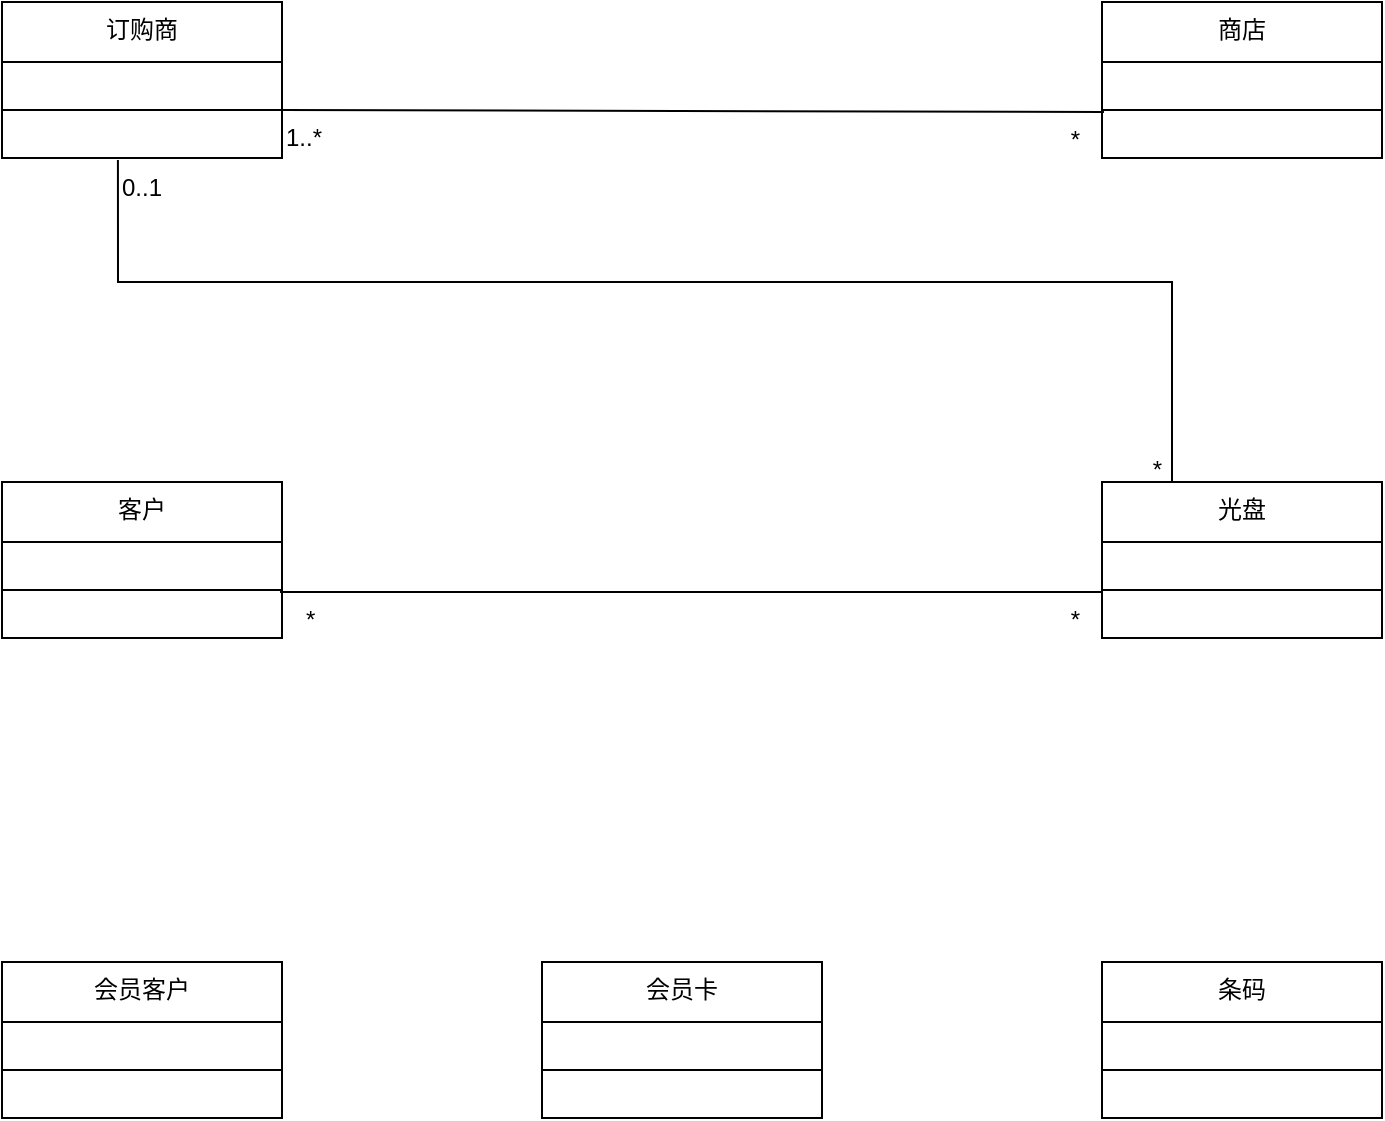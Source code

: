 <mxfile version="28.2.5">
  <diagram name="第 1 页" id="ke_pS9Q1aL-D20hLVY9y">
    <mxGraphModel dx="826" dy="784" grid="1" gridSize="10" guides="1" tooltips="1" connect="1" arrows="1" fold="1" page="1" pageScale="1" pageWidth="1200" pageHeight="1600" math="0" shadow="0">
      <root>
        <mxCell id="0" />
        <mxCell id="1" parent="0" />
        <mxCell id="IEos8tZ_cyTex-AkY5F_-1" value="订购商" style="swimlane;fontStyle=0;align=center;verticalAlign=top;childLayout=stackLayout;horizontal=1;startSize=30;horizontalStack=0;resizeParent=1;resizeParentMax=0;resizeLast=0;collapsible=0;marginBottom=0;html=1;whiteSpace=wrap;" vertex="1" parent="1">
          <mxGeometry x="260" y="320" width="140" height="78" as="geometry" />
        </mxCell>
        <mxCell id="IEos8tZ_cyTex-AkY5F_-3" value="&amp;nbsp;" style="text;html=1;strokeColor=none;fillColor=none;align=left;verticalAlign=middle;spacingLeft=4;spacingRight=4;overflow=hidden;rotatable=0;points=[[0,0.5],[1,0.5]];portConstraint=eastwest;whiteSpace=wrap;" vertex="1" parent="IEos8tZ_cyTex-AkY5F_-1">
          <mxGeometry y="30" width="140" height="20" as="geometry" />
        </mxCell>
        <mxCell id="IEos8tZ_cyTex-AkY5F_-6" value="" style="line;strokeWidth=1;fillColor=none;align=left;verticalAlign=middle;spacingTop=-1;spacingLeft=3;spacingRight=3;rotatable=0;labelPosition=right;points=[];portConstraint=eastwest;" vertex="1" parent="IEos8tZ_cyTex-AkY5F_-1">
          <mxGeometry y="50" width="140" height="8" as="geometry" />
        </mxCell>
        <mxCell id="IEos8tZ_cyTex-AkY5F_-8" value="&amp;nbsp;" style="text;html=1;strokeColor=none;fillColor=none;align=left;verticalAlign=middle;spacingLeft=4;spacingRight=4;overflow=hidden;rotatable=0;points=[[0,0.5],[1,0.5]];portConstraint=eastwest;whiteSpace=wrap;" vertex="1" parent="IEos8tZ_cyTex-AkY5F_-1">
          <mxGeometry y="58" width="140" height="20" as="geometry" />
        </mxCell>
        <mxCell id="IEos8tZ_cyTex-AkY5F_-9" value="商店" style="swimlane;fontStyle=0;align=center;verticalAlign=top;childLayout=stackLayout;horizontal=1;startSize=30;horizontalStack=0;resizeParent=1;resizeParentMax=0;resizeLast=0;collapsible=0;marginBottom=0;html=1;whiteSpace=wrap;" vertex="1" parent="1">
          <mxGeometry x="810" y="320" width="140" height="78" as="geometry" />
        </mxCell>
        <mxCell id="IEos8tZ_cyTex-AkY5F_-10" value="&amp;nbsp;" style="text;html=1;strokeColor=none;fillColor=none;align=left;verticalAlign=middle;spacingLeft=4;spacingRight=4;overflow=hidden;rotatable=0;points=[[0,0.5],[1,0.5]];portConstraint=eastwest;whiteSpace=wrap;" vertex="1" parent="IEos8tZ_cyTex-AkY5F_-9">
          <mxGeometry y="30" width="140" height="20" as="geometry" />
        </mxCell>
        <mxCell id="IEos8tZ_cyTex-AkY5F_-11" value="" style="line;strokeWidth=1;fillColor=none;align=left;verticalAlign=middle;spacingTop=-1;spacingLeft=3;spacingRight=3;rotatable=0;labelPosition=right;points=[];portConstraint=eastwest;" vertex="1" parent="IEos8tZ_cyTex-AkY5F_-9">
          <mxGeometry y="50" width="140" height="8" as="geometry" />
        </mxCell>
        <mxCell id="IEos8tZ_cyTex-AkY5F_-12" value="&amp;nbsp;" style="text;html=1;strokeColor=none;fillColor=none;align=left;verticalAlign=middle;spacingLeft=4;spacingRight=4;overflow=hidden;rotatable=0;points=[[0,0.5],[1,0.5]];portConstraint=eastwest;whiteSpace=wrap;" vertex="1" parent="IEos8tZ_cyTex-AkY5F_-9">
          <mxGeometry y="58" width="140" height="20" as="geometry" />
        </mxCell>
        <mxCell id="IEos8tZ_cyTex-AkY5F_-13" value="客户" style="swimlane;fontStyle=0;align=center;verticalAlign=top;childLayout=stackLayout;horizontal=1;startSize=30;horizontalStack=0;resizeParent=1;resizeParentMax=0;resizeLast=0;collapsible=0;marginBottom=0;html=1;whiteSpace=wrap;" vertex="1" parent="1">
          <mxGeometry x="260" y="560" width="140" height="78" as="geometry" />
        </mxCell>
        <mxCell id="IEos8tZ_cyTex-AkY5F_-14" value="&amp;nbsp;" style="text;html=1;strokeColor=none;fillColor=none;align=left;verticalAlign=middle;spacingLeft=4;spacingRight=4;overflow=hidden;rotatable=0;points=[[0,0.5],[1,0.5]];portConstraint=eastwest;whiteSpace=wrap;" vertex="1" parent="IEos8tZ_cyTex-AkY5F_-13">
          <mxGeometry y="30" width="140" height="20" as="geometry" />
        </mxCell>
        <mxCell id="IEos8tZ_cyTex-AkY5F_-15" value="" style="line;strokeWidth=1;fillColor=none;align=left;verticalAlign=middle;spacingTop=-1;spacingLeft=3;spacingRight=3;rotatable=0;labelPosition=right;points=[];portConstraint=eastwest;" vertex="1" parent="IEos8tZ_cyTex-AkY5F_-13">
          <mxGeometry y="50" width="140" height="8" as="geometry" />
        </mxCell>
        <mxCell id="IEos8tZ_cyTex-AkY5F_-16" value="&amp;nbsp;" style="text;html=1;strokeColor=none;fillColor=none;align=left;verticalAlign=middle;spacingLeft=4;spacingRight=4;overflow=hidden;rotatable=0;points=[[0,0.5],[1,0.5]];portConstraint=eastwest;whiteSpace=wrap;" vertex="1" parent="IEos8tZ_cyTex-AkY5F_-13">
          <mxGeometry y="58" width="140" height="20" as="geometry" />
        </mxCell>
        <mxCell id="IEos8tZ_cyTex-AkY5F_-17" value="光盘" style="swimlane;fontStyle=0;align=center;verticalAlign=top;childLayout=stackLayout;horizontal=1;startSize=30;horizontalStack=0;resizeParent=1;resizeParentMax=0;resizeLast=0;collapsible=0;marginBottom=0;html=1;whiteSpace=wrap;" vertex="1" parent="1">
          <mxGeometry x="810" y="560" width="140" height="78" as="geometry" />
        </mxCell>
        <mxCell id="IEos8tZ_cyTex-AkY5F_-18" value="&amp;nbsp;" style="text;html=1;strokeColor=none;fillColor=none;align=left;verticalAlign=middle;spacingLeft=4;spacingRight=4;overflow=hidden;rotatable=0;points=[[0,0.5],[1,0.5]];portConstraint=eastwest;whiteSpace=wrap;" vertex="1" parent="IEos8tZ_cyTex-AkY5F_-17">
          <mxGeometry y="30" width="140" height="20" as="geometry" />
        </mxCell>
        <mxCell id="IEos8tZ_cyTex-AkY5F_-19" value="" style="line;strokeWidth=1;fillColor=none;align=left;verticalAlign=middle;spacingTop=-1;spacingLeft=3;spacingRight=3;rotatable=0;labelPosition=right;points=[];portConstraint=eastwest;" vertex="1" parent="IEos8tZ_cyTex-AkY5F_-17">
          <mxGeometry y="50" width="140" height="8" as="geometry" />
        </mxCell>
        <mxCell id="IEos8tZ_cyTex-AkY5F_-20" value="&amp;nbsp;" style="text;html=1;strokeColor=none;fillColor=none;align=left;verticalAlign=middle;spacingLeft=4;spacingRight=4;overflow=hidden;rotatable=0;points=[[0,0.5],[1,0.5]];portConstraint=eastwest;whiteSpace=wrap;" vertex="1" parent="IEos8tZ_cyTex-AkY5F_-17">
          <mxGeometry y="58" width="140" height="20" as="geometry" />
        </mxCell>
        <mxCell id="IEos8tZ_cyTex-AkY5F_-21" value="会员客户" style="swimlane;fontStyle=0;align=center;verticalAlign=top;childLayout=stackLayout;horizontal=1;startSize=30;horizontalStack=0;resizeParent=1;resizeParentMax=0;resizeLast=0;collapsible=0;marginBottom=0;html=1;whiteSpace=wrap;" vertex="1" parent="1">
          <mxGeometry x="260" y="800" width="140" height="78" as="geometry" />
        </mxCell>
        <mxCell id="IEos8tZ_cyTex-AkY5F_-22" value="&amp;nbsp;" style="text;html=1;strokeColor=none;fillColor=none;align=left;verticalAlign=middle;spacingLeft=4;spacingRight=4;overflow=hidden;rotatable=0;points=[[0,0.5],[1,0.5]];portConstraint=eastwest;whiteSpace=wrap;" vertex="1" parent="IEos8tZ_cyTex-AkY5F_-21">
          <mxGeometry y="30" width="140" height="20" as="geometry" />
        </mxCell>
        <mxCell id="IEos8tZ_cyTex-AkY5F_-23" value="" style="line;strokeWidth=1;fillColor=none;align=left;verticalAlign=middle;spacingTop=-1;spacingLeft=3;spacingRight=3;rotatable=0;labelPosition=right;points=[];portConstraint=eastwest;" vertex="1" parent="IEos8tZ_cyTex-AkY5F_-21">
          <mxGeometry y="50" width="140" height="8" as="geometry" />
        </mxCell>
        <mxCell id="IEos8tZ_cyTex-AkY5F_-24" value="&amp;nbsp;" style="text;html=1;strokeColor=none;fillColor=none;align=left;verticalAlign=middle;spacingLeft=4;spacingRight=4;overflow=hidden;rotatable=0;points=[[0,0.5],[1,0.5]];portConstraint=eastwest;whiteSpace=wrap;" vertex="1" parent="IEos8tZ_cyTex-AkY5F_-21">
          <mxGeometry y="58" width="140" height="20" as="geometry" />
        </mxCell>
        <mxCell id="IEos8tZ_cyTex-AkY5F_-25" value="会员卡" style="swimlane;fontStyle=0;align=center;verticalAlign=top;childLayout=stackLayout;horizontal=1;startSize=30;horizontalStack=0;resizeParent=1;resizeParentMax=0;resizeLast=0;collapsible=0;marginBottom=0;html=1;whiteSpace=wrap;" vertex="1" parent="1">
          <mxGeometry x="530" y="800" width="140" height="78" as="geometry" />
        </mxCell>
        <mxCell id="IEos8tZ_cyTex-AkY5F_-26" value="&amp;nbsp;" style="text;html=1;strokeColor=none;fillColor=none;align=left;verticalAlign=middle;spacingLeft=4;spacingRight=4;overflow=hidden;rotatable=0;points=[[0,0.5],[1,0.5]];portConstraint=eastwest;whiteSpace=wrap;" vertex="1" parent="IEos8tZ_cyTex-AkY5F_-25">
          <mxGeometry y="30" width="140" height="20" as="geometry" />
        </mxCell>
        <mxCell id="IEos8tZ_cyTex-AkY5F_-27" value="" style="line;strokeWidth=1;fillColor=none;align=left;verticalAlign=middle;spacingTop=-1;spacingLeft=3;spacingRight=3;rotatable=0;labelPosition=right;points=[];portConstraint=eastwest;" vertex="1" parent="IEos8tZ_cyTex-AkY5F_-25">
          <mxGeometry y="50" width="140" height="8" as="geometry" />
        </mxCell>
        <mxCell id="IEos8tZ_cyTex-AkY5F_-28" value="&amp;nbsp;" style="text;html=1;strokeColor=none;fillColor=none;align=left;verticalAlign=middle;spacingLeft=4;spacingRight=4;overflow=hidden;rotatable=0;points=[[0,0.5],[1,0.5]];portConstraint=eastwest;whiteSpace=wrap;" vertex="1" parent="IEos8tZ_cyTex-AkY5F_-25">
          <mxGeometry y="58" width="140" height="20" as="geometry" />
        </mxCell>
        <mxCell id="IEos8tZ_cyTex-AkY5F_-29" value="条码" style="swimlane;fontStyle=0;align=center;verticalAlign=top;childLayout=stackLayout;horizontal=1;startSize=30;horizontalStack=0;resizeParent=1;resizeParentMax=0;resizeLast=0;collapsible=0;marginBottom=0;html=1;whiteSpace=wrap;" vertex="1" parent="1">
          <mxGeometry x="810" y="800" width="140" height="78" as="geometry" />
        </mxCell>
        <mxCell id="IEos8tZ_cyTex-AkY5F_-30" value="&amp;nbsp;" style="text;html=1;strokeColor=none;fillColor=none;align=left;verticalAlign=middle;spacingLeft=4;spacingRight=4;overflow=hidden;rotatable=0;points=[[0,0.5],[1,0.5]];portConstraint=eastwest;whiteSpace=wrap;" vertex="1" parent="IEos8tZ_cyTex-AkY5F_-29">
          <mxGeometry y="30" width="140" height="20" as="geometry" />
        </mxCell>
        <mxCell id="IEos8tZ_cyTex-AkY5F_-31" value="" style="line;strokeWidth=1;fillColor=none;align=left;verticalAlign=middle;spacingTop=-1;spacingLeft=3;spacingRight=3;rotatable=0;labelPosition=right;points=[];portConstraint=eastwest;" vertex="1" parent="IEos8tZ_cyTex-AkY5F_-29">
          <mxGeometry y="50" width="140" height="8" as="geometry" />
        </mxCell>
        <mxCell id="IEos8tZ_cyTex-AkY5F_-32" value="&amp;nbsp;" style="text;html=1;strokeColor=none;fillColor=none;align=left;verticalAlign=middle;spacingLeft=4;spacingRight=4;overflow=hidden;rotatable=0;points=[[0,0.5],[1,0.5]];portConstraint=eastwest;whiteSpace=wrap;" vertex="1" parent="IEos8tZ_cyTex-AkY5F_-29">
          <mxGeometry y="58" width="140" height="20" as="geometry" />
        </mxCell>
        <mxCell id="IEos8tZ_cyTex-AkY5F_-33" value="" style="endArrow=none;html=1;rounded=0;align=center;verticalAlign=top;endFill=0;labelBackgroundColor=none;exitX=1;exitY=1.2;exitDx=0;exitDy=0;exitPerimeter=0;entryX=0.007;entryY=-0.15;entryDx=0;entryDy=0;entryPerimeter=0;" edge="1" parent="1" source="IEos8tZ_cyTex-AkY5F_-3" target="IEos8tZ_cyTex-AkY5F_-12">
          <mxGeometry relative="1" as="geometry">
            <mxPoint x="520" y="480" as="sourcePoint" />
            <mxPoint x="720" y="480" as="targetPoint" />
          </mxGeometry>
        </mxCell>
        <mxCell id="IEos8tZ_cyTex-AkY5F_-34" value="" style="resizable=0;html=1;align=left;verticalAlign=bottom;labelBackgroundColor=none;" connectable="0" vertex="1" parent="IEos8tZ_cyTex-AkY5F_-33">
          <mxGeometry x="-1" relative="1" as="geometry" />
        </mxCell>
        <mxCell id="IEos8tZ_cyTex-AkY5F_-35" value="1..*" style="resizable=0;html=1;align=left;verticalAlign=top;labelBackgroundColor=none;" connectable="0" vertex="1" parent="IEos8tZ_cyTex-AkY5F_-33">
          <mxGeometry x="-1" relative="1" as="geometry" />
        </mxCell>
        <mxCell id="IEos8tZ_cyTex-AkY5F_-37" value="*" style="resizable=0;html=1;align=right;verticalAlign=top;labelBackgroundColor=none;" connectable="0" vertex="1" parent="IEos8tZ_cyTex-AkY5F_-33">
          <mxGeometry x="1" relative="1" as="geometry">
            <mxPoint x="-11" as="offset" />
          </mxGeometry>
        </mxCell>
        <mxCell id="IEos8tZ_cyTex-AkY5F_-38" value="" style="endArrow=none;html=1;rounded=0;align=center;verticalAlign=top;endFill=0;labelBackgroundColor=none;exitX=0.414;exitY=1.05;exitDx=0;exitDy=0;exitPerimeter=0;entryX=0.25;entryY=0;entryDx=0;entryDy=0;" edge="1" parent="1" source="IEos8tZ_cyTex-AkY5F_-8" target="IEos8tZ_cyTex-AkY5F_-17">
          <mxGeometry relative="1" as="geometry">
            <mxPoint x="560" y="500" as="sourcePoint" />
            <mxPoint x="971" y="501" as="targetPoint" />
            <Array as="points">
              <mxPoint x="318" y="460" />
              <mxPoint x="845" y="460" />
            </Array>
          </mxGeometry>
        </mxCell>
        <mxCell id="IEos8tZ_cyTex-AkY5F_-39" value="" style="resizable=0;html=1;align=left;verticalAlign=bottom;labelBackgroundColor=none;" connectable="0" vertex="1" parent="IEos8tZ_cyTex-AkY5F_-38">
          <mxGeometry x="-1" relative="1" as="geometry" />
        </mxCell>
        <mxCell id="IEos8tZ_cyTex-AkY5F_-40" value="0..1" style="resizable=0;html=1;align=left;verticalAlign=top;labelBackgroundColor=none;" connectable="0" vertex="1" parent="IEos8tZ_cyTex-AkY5F_-38">
          <mxGeometry x="-1" relative="1" as="geometry" />
        </mxCell>
        <mxCell id="IEos8tZ_cyTex-AkY5F_-41" value="*" style="resizable=0;html=1;align=right;verticalAlign=top;labelBackgroundColor=none;" connectable="0" vertex="1" parent="IEos8tZ_cyTex-AkY5F_-38">
          <mxGeometry x="1" relative="1" as="geometry">
            <mxPoint x="-5" y="-20" as="offset" />
          </mxGeometry>
        </mxCell>
        <mxCell id="IEos8tZ_cyTex-AkY5F_-42" value="" style="endArrow=none;html=1;rounded=0;align=center;verticalAlign=top;endFill=0;labelBackgroundColor=none;exitX=0.993;exitY=-0.15;exitDx=0;exitDy=0;exitPerimeter=0;" edge="1" parent="1" source="IEos8tZ_cyTex-AkY5F_-16">
          <mxGeometry relative="1" as="geometry">
            <mxPoint x="640" y="620" as="sourcePoint" />
            <mxPoint x="810" y="615" as="targetPoint" />
          </mxGeometry>
        </mxCell>
        <mxCell id="IEos8tZ_cyTex-AkY5F_-43" value="" style="resizable=0;html=1;align=left;verticalAlign=bottom;labelBackgroundColor=none;" connectable="0" vertex="1" parent="IEos8tZ_cyTex-AkY5F_-42">
          <mxGeometry x="-1" relative="1" as="geometry" />
        </mxCell>
        <mxCell id="IEos8tZ_cyTex-AkY5F_-44" value="*" style="resizable=0;html=1;align=left;verticalAlign=top;labelBackgroundColor=none;" connectable="0" vertex="1" parent="IEos8tZ_cyTex-AkY5F_-42">
          <mxGeometry x="-1" relative="1" as="geometry">
            <mxPoint x="11" as="offset" />
          </mxGeometry>
        </mxCell>
        <mxCell id="IEos8tZ_cyTex-AkY5F_-45" value="*" style="resizable=0;html=1;align=right;verticalAlign=top;labelBackgroundColor=none;" connectable="0" vertex="1" parent="IEos8tZ_cyTex-AkY5F_-42">
          <mxGeometry x="1" relative="1" as="geometry">
            <mxPoint x="-11" as="offset" />
          </mxGeometry>
        </mxCell>
      </root>
    </mxGraphModel>
  </diagram>
</mxfile>
